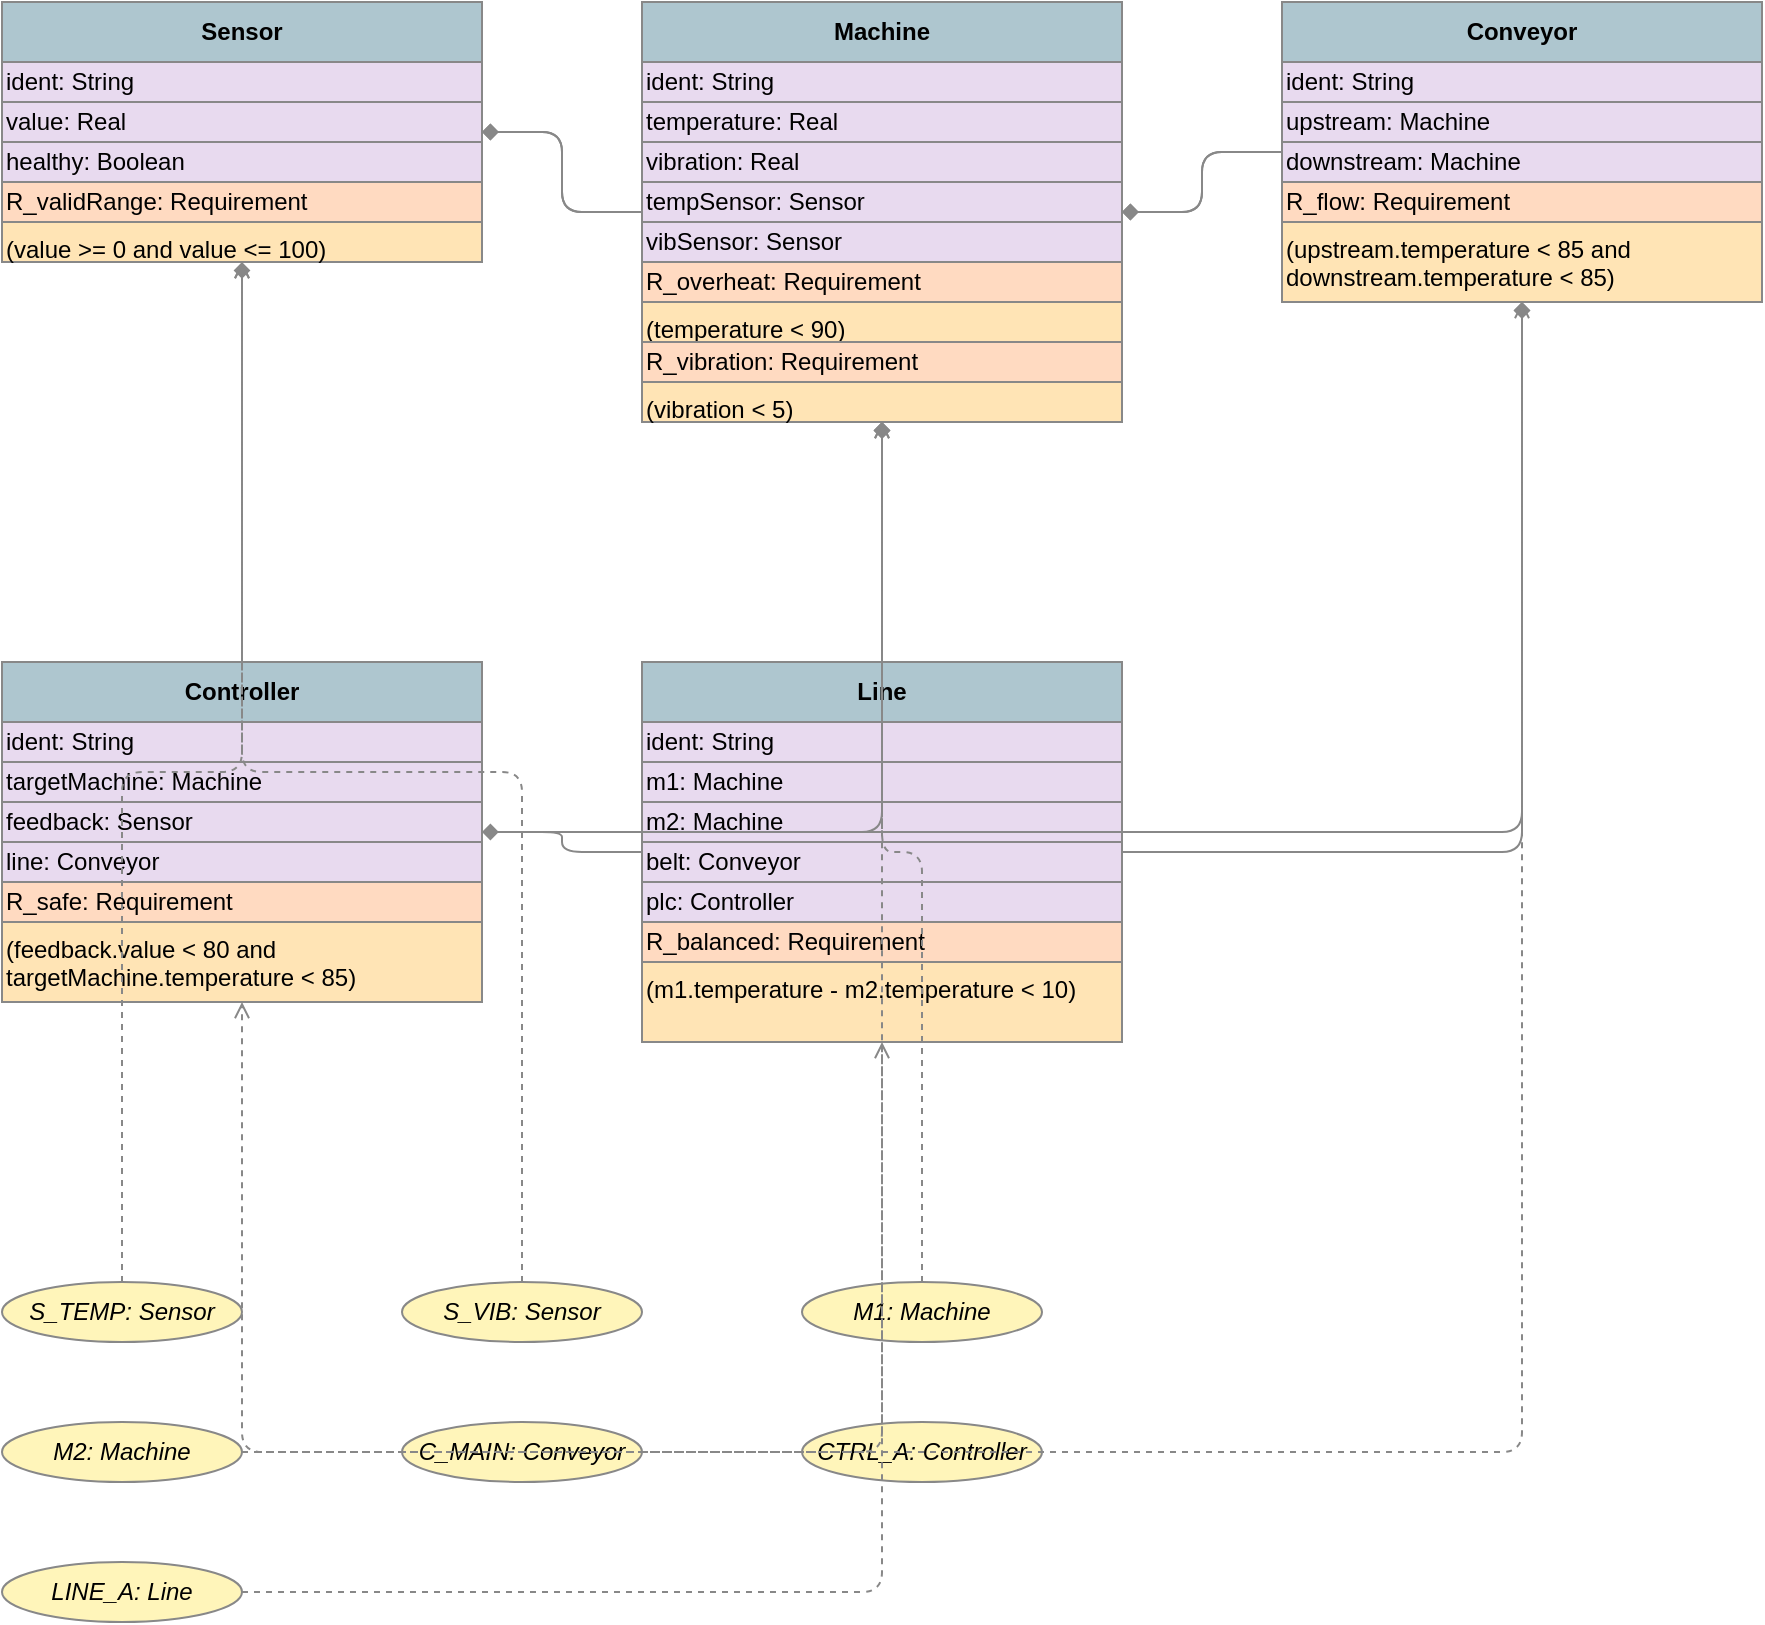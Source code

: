 <?xml version="1.0" encoding="UTF-8"?>
<mxfile>
  <diagram id="d1758186754431" name="UML-ClassDiagram">
    <mxGraphModel grid="1"><root>
      <mxCell id="0"/>
      <mxCell id="1" parent="0"/>
      <mxCell id="2" style="umlClass;html=1;whiteSpace=wrap;rounded=1;strokeColor=#888888;fillColor=#AEC6CF;" vertex="1" parent="1">
        <mxGeometry x="60" y="60" width="240" height="130" as="geometry"/>
      </mxCell>
      <mxCell id="3" value="&lt;b&gt;Sensor&lt;/b&gt;" style="text;html=1;whiteSpace=wrap;verticalAlign=middle;align=center;fillColor=#AEC6CF;strokeColor=#888888;" vertex="1" parent="2">
        <mxGeometry y="0" width="240" height="30" as="geometry"/>
      </mxCell>
      <mxCell id="4" value="ident: String" style="text;html=1;whiteSpace=wrap;verticalAlign=middle;align=left;fillColor=#E8DAEF;strokeColor=#888888;" vertex="1" parent="2">
        <mxGeometry y="30" width="240" height="20" as="geometry"/>
      </mxCell>
      <mxCell id="5" value="value: Real" style="text;html=1;whiteSpace=wrap;verticalAlign=middle;align=left;fillColor=#E8DAEF;strokeColor=#888888;" vertex="1" parent="2">
        <mxGeometry y="50" width="240" height="20" as="geometry"/>
      </mxCell>
      <mxCell id="6" value="healthy: Boolean" style="text;html=1;whiteSpace=wrap;verticalAlign=middle;align=left;fillColor=#E8DAEF;strokeColor=#888888;" vertex="1" parent="2">
        <mxGeometry y="70" width="240" height="20" as="geometry"/>
      </mxCell>
      <mxCell id="7" value="R_validRange: Requirement" style="text;html=1;whiteSpace=wrap;verticalAlign=middle;align=left;fillColor=#FFDAC1;strokeColor=#888888;" vertex="1" parent="2">
        <mxGeometry y="90" width="240" height="20" as="geometry"/>
      </mxCell>
      <mxCell id="8" value="(value &gt;= 0 and value &lt;= 100)" style="text;html=1;whiteSpace=wrap;verticalAlign=top;align=left;fillColor=#FFE4B5;strokeColor=#888888;" vertex="1" parent="2">
        <mxGeometry y="110" width="240" height="20" as="geometry"/>
      </mxCell>
      <mxCell id="9" style="umlClass;html=1;whiteSpace=wrap;rounded=1;strokeColor=#888888;fillColor=#AEC6CF;" vertex="1" parent="1">
        <mxGeometry x="380" y="60" width="240" height="210" as="geometry"/>
      </mxCell>
      <mxCell id="10" value="&lt;b&gt;Machine&lt;/b&gt;" style="text;html=1;whiteSpace=wrap;verticalAlign=middle;align=center;fillColor=#AEC6CF;strokeColor=#888888;" vertex="1" parent="9">
        <mxGeometry y="0" width="240" height="30" as="geometry"/>
      </mxCell>
      <mxCell id="11" value="ident: String" style="text;html=1;whiteSpace=wrap;verticalAlign=middle;align=left;fillColor=#E8DAEF;strokeColor=#888888;" vertex="1" parent="9">
        <mxGeometry y="30" width="240" height="20" as="geometry"/>
      </mxCell>
      <mxCell id="12" value="temperature: Real" style="text;html=1;whiteSpace=wrap;verticalAlign=middle;align=left;fillColor=#E8DAEF;strokeColor=#888888;" vertex="1" parent="9">
        <mxGeometry y="50" width="240" height="20" as="geometry"/>
      </mxCell>
      <mxCell id="13" value="vibration: Real" style="text;html=1;whiteSpace=wrap;verticalAlign=middle;align=left;fillColor=#E8DAEF;strokeColor=#888888;" vertex="1" parent="9">
        <mxGeometry y="70" width="240" height="20" as="geometry"/>
      </mxCell>
      <mxCell id="14" value="tempSensor: Sensor" style="text;html=1;whiteSpace=wrap;verticalAlign=middle;align=left;fillColor=#E8DAEF;strokeColor=#888888;" vertex="1" parent="9">
        <mxGeometry y="90" width="240" height="20" as="geometry"/>
      </mxCell>
      <mxCell id="15" value="vibSensor: Sensor" style="text;html=1;whiteSpace=wrap;verticalAlign=middle;align=left;fillColor=#E8DAEF;strokeColor=#888888;" vertex="1" parent="9">
        <mxGeometry y="110" width="240" height="20" as="geometry"/>
      </mxCell>
      <mxCell id="16" value="R_overheat: Requirement" style="text;html=1;whiteSpace=wrap;verticalAlign=middle;align=left;fillColor=#FFDAC1;strokeColor=#888888;" vertex="1" parent="9">
        <mxGeometry y="130" width="240" height="20" as="geometry"/>
      </mxCell>
      <mxCell id="17" value="(temperature &lt; 90)" style="text;html=1;whiteSpace=wrap;verticalAlign=top;align=left;fillColor=#FFE4B5;strokeColor=#888888;" vertex="1" parent="9">
        <mxGeometry y="150" width="240" height="20" as="geometry"/>
      </mxCell>
      <mxCell id="18" value="R_vibration: Requirement" style="text;html=1;whiteSpace=wrap;verticalAlign=middle;align=left;fillColor=#FFDAC1;strokeColor=#888888;" vertex="1" parent="9">
        <mxGeometry y="170" width="240" height="20" as="geometry"/>
      </mxCell>
      <mxCell id="19" value="(vibration &lt; 5)" style="text;html=1;whiteSpace=wrap;verticalAlign=top;align=left;fillColor=#FFE4B5;strokeColor=#888888;" vertex="1" parent="9">
        <mxGeometry y="190" width="240" height="20" as="geometry"/>
      </mxCell>
      <mxCell id="20" style="umlClass;html=1;whiteSpace=wrap;rounded=1;strokeColor=#888888;fillColor=#AEC6CF;" vertex="1" parent="1">
        <mxGeometry x="700" y="60" width="240" height="150" as="geometry"/>
      </mxCell>
      <mxCell id="21" value="&lt;b&gt;Conveyor&lt;/b&gt;" style="text;html=1;whiteSpace=wrap;verticalAlign=middle;align=center;fillColor=#AEC6CF;strokeColor=#888888;" vertex="1" parent="20">
        <mxGeometry y="0" width="240" height="30" as="geometry"/>
      </mxCell>
      <mxCell id="22" value="ident: String" style="text;html=1;whiteSpace=wrap;verticalAlign=middle;align=left;fillColor=#E8DAEF;strokeColor=#888888;" vertex="1" parent="20">
        <mxGeometry y="30" width="240" height="20" as="geometry"/>
      </mxCell>
      <mxCell id="23" value="upstream: Machine" style="text;html=1;whiteSpace=wrap;verticalAlign=middle;align=left;fillColor=#E8DAEF;strokeColor=#888888;" vertex="1" parent="20">
        <mxGeometry y="50" width="240" height="20" as="geometry"/>
      </mxCell>
      <mxCell id="24" value="downstream: Machine" style="text;html=1;whiteSpace=wrap;verticalAlign=middle;align=left;fillColor=#E8DAEF;strokeColor=#888888;" vertex="1" parent="20">
        <mxGeometry y="70" width="240" height="20" as="geometry"/>
      </mxCell>
      <mxCell id="25" value="R_flow: Requirement" style="text;html=1;whiteSpace=wrap;verticalAlign=middle;align=left;fillColor=#FFDAC1;strokeColor=#888888;" vertex="1" parent="20">
        <mxGeometry y="90" width="240" height="20" as="geometry"/>
      </mxCell>
      <mxCell id="26" value="(upstream.temperature &lt; 85 and downstream.temperature &lt; 85)" style="text;html=1;whiteSpace=wrap;verticalAlign=top;align=left;fillColor=#FFE4B5;strokeColor=#888888;" vertex="1" parent="20">
        <mxGeometry y="110" width="240" height="40" as="geometry"/>
      </mxCell>
      <mxCell id="27" style="umlClass;html=1;whiteSpace=wrap;rounded=1;strokeColor=#888888;fillColor=#AEC6CF;" vertex="1" parent="1">
        <mxGeometry x="60" y="390" width="240" height="170" as="geometry"/>
      </mxCell>
      <mxCell id="28" value="&lt;b&gt;Controller&lt;/b&gt;" style="text;html=1;whiteSpace=wrap;verticalAlign=middle;align=center;fillColor=#AEC6CF;strokeColor=#888888;" vertex="1" parent="27">
        <mxGeometry y="0" width="240" height="30" as="geometry"/>
      </mxCell>
      <mxCell id="29" value="ident: String" style="text;html=1;whiteSpace=wrap;verticalAlign=middle;align=left;fillColor=#E8DAEF;strokeColor=#888888;" vertex="1" parent="27">
        <mxGeometry y="30" width="240" height="20" as="geometry"/>
      </mxCell>
      <mxCell id="30" value="targetMachine: Machine" style="text;html=1;whiteSpace=wrap;verticalAlign=middle;align=left;fillColor=#E8DAEF;strokeColor=#888888;" vertex="1" parent="27">
        <mxGeometry y="50" width="240" height="20" as="geometry"/>
      </mxCell>
      <mxCell id="31" value="feedback: Sensor" style="text;html=1;whiteSpace=wrap;verticalAlign=middle;align=left;fillColor=#E8DAEF;strokeColor=#888888;" vertex="1" parent="27">
        <mxGeometry y="70" width="240" height="20" as="geometry"/>
      </mxCell>
      <mxCell id="32" value="line: Conveyor" style="text;html=1;whiteSpace=wrap;verticalAlign=middle;align=left;fillColor=#E8DAEF;strokeColor=#888888;" vertex="1" parent="27">
        <mxGeometry y="90" width="240" height="20" as="geometry"/>
      </mxCell>
      <mxCell id="33" value="R_safe: Requirement" style="text;html=1;whiteSpace=wrap;verticalAlign=middle;align=left;fillColor=#FFDAC1;strokeColor=#888888;" vertex="1" parent="27">
        <mxGeometry y="110" width="240" height="20" as="geometry"/>
      </mxCell>
      <mxCell id="34" value="(feedback.value &lt; 80 and targetMachine.temperature &lt; 85)" style="text;html=1;whiteSpace=wrap;verticalAlign=top;align=left;fillColor=#FFE4B5;strokeColor=#888888;" vertex="1" parent="27">
        <mxGeometry y="130" width="240" height="40" as="geometry"/>
      </mxCell>
      <mxCell id="35" style="umlClass;html=1;whiteSpace=wrap;rounded=1;strokeColor=#888888;fillColor=#AEC6CF;" vertex="1" parent="1">
        <mxGeometry x="380" y="390" width="240" height="190" as="geometry"/>
      </mxCell>
      <mxCell id="36" value="&lt;b&gt;Line&lt;/b&gt;" style="text;html=1;whiteSpace=wrap;verticalAlign=middle;align=center;fillColor=#AEC6CF;strokeColor=#888888;" vertex="1" parent="35">
        <mxGeometry y="0" width="240" height="30" as="geometry"/>
      </mxCell>
      <mxCell id="37" value="ident: String" style="text;html=1;whiteSpace=wrap;verticalAlign=middle;align=left;fillColor=#E8DAEF;strokeColor=#888888;" vertex="1" parent="35">
        <mxGeometry y="30" width="240" height="20" as="geometry"/>
      </mxCell>
      <mxCell id="38" value="m1: Machine" style="text;html=1;whiteSpace=wrap;verticalAlign=middle;align=left;fillColor=#E8DAEF;strokeColor=#888888;" vertex="1" parent="35">
        <mxGeometry y="50" width="240" height="20" as="geometry"/>
      </mxCell>
      <mxCell id="39" value="m2: Machine" style="text;html=1;whiteSpace=wrap;verticalAlign=middle;align=left;fillColor=#E8DAEF;strokeColor=#888888;" vertex="1" parent="35">
        <mxGeometry y="70" width="240" height="20" as="geometry"/>
      </mxCell>
      <mxCell id="40" value="belt: Conveyor" style="text;html=1;whiteSpace=wrap;verticalAlign=middle;align=left;fillColor=#E8DAEF;strokeColor=#888888;" vertex="1" parent="35">
        <mxGeometry y="90" width="240" height="20" as="geometry"/>
      </mxCell>
      <mxCell id="41" value="plc: Controller" style="text;html=1;whiteSpace=wrap;verticalAlign=middle;align=left;fillColor=#E8DAEF;strokeColor=#888888;" vertex="1" parent="35">
        <mxGeometry y="110" width="240" height="20" as="geometry"/>
      </mxCell>
      <mxCell id="42" value="R_balanced: Requirement" style="text;html=1;whiteSpace=wrap;verticalAlign=middle;align=left;fillColor=#FFDAC1;strokeColor=#888888;" vertex="1" parent="35">
        <mxGeometry y="130" width="240" height="20" as="geometry"/>
      </mxCell>
      <mxCell id="43" value="(m1.temperature - m2.temperature &lt; 10)" style="text;html=1;whiteSpace=wrap;verticalAlign=top;align=left;fillColor=#FFE4B5;strokeColor=#888888;" vertex="1" parent="35">
        <mxGeometry y="150" width="240" height="40" as="geometry"/>
      </mxCell>
      <mxCell id="44" value="&lt;i&gt;S_TEMP: Sensor&lt;/i&gt;" style="shape=ellipse;html=1;whiteSpace=wrap;rounded=1;strokeColor=#888888;fillColor=#FFF5BA;" vertex="1" parent="1">
        <mxGeometry x="60" y="700" width="120" height="30" as="geometry"/>
      </mxCell>
      <mxCell id="45" value="&lt;i&gt;S_VIB: Sensor&lt;/i&gt;" style="shape=ellipse;html=1;whiteSpace=wrap;rounded=1;strokeColor=#888888;fillColor=#FFF5BA;" vertex="1" parent="1">
        <mxGeometry x="260" y="700" width="120" height="30" as="geometry"/>
      </mxCell>
      <mxCell id="46" value="&lt;i&gt;M1: Machine&lt;/i&gt;" style="shape=ellipse;html=1;whiteSpace=wrap;rounded=1;strokeColor=#888888;fillColor=#FFF5BA;" vertex="1" parent="1">
        <mxGeometry x="460" y="700" width="120" height="30" as="geometry"/>
      </mxCell>
      <mxCell id="47" value="&lt;i&gt;M2: Machine&lt;/i&gt;" style="shape=ellipse;html=1;whiteSpace=wrap;rounded=1;strokeColor=#888888;fillColor=#FFF5BA;" vertex="1" parent="1">
        <mxGeometry x="60" y="770" width="120" height="30" as="geometry"/>
      </mxCell>
      <mxCell id="48" value="&lt;i&gt;C_MAIN: Conveyor&lt;/i&gt;" style="shape=ellipse;html=1;whiteSpace=wrap;rounded=1;strokeColor=#888888;fillColor=#FFF5BA;" vertex="1" parent="1">
        <mxGeometry x="260" y="770" width="120" height="30" as="geometry"/>
      </mxCell>
      <mxCell id="49" value="&lt;i&gt;CTRL_A: Controller&lt;/i&gt;" style="shape=ellipse;html=1;whiteSpace=wrap;rounded=1;strokeColor=#888888;fillColor=#FFF5BA;" vertex="1" parent="1">
        <mxGeometry x="460" y="770" width="120" height="30" as="geometry"/>
      </mxCell>
      <mxCell id="50" value="&lt;i&gt;LINE_A: Line&lt;/i&gt;" style="shape=ellipse;html=1;whiteSpace=wrap;rounded=1;strokeColor=#888888;fillColor=#FFF5BA;" vertex="1" parent="1">
        <mxGeometry x="60" y="840" width="120" height="30" as="geometry"/>
      </mxCell>
      <mxCell id="51" style="edgeStyle=orthogonalEdgeStyle;endArrow=diamond;endFill=1;strokeColor=#888888;" edge="1" parent="1" source="9" target="2">
        <mxGeometry relative="1" as="geometry"/>
      </mxCell>
      <mxCell id="52" style="edgeStyle=orthogonalEdgeStyle;endArrow=diamond;endFill=1;strokeColor=#888888;" edge="1" parent="1" source="9" target="2">
        <mxGeometry relative="1" as="geometry"/>
      </mxCell>
      <mxCell id="53" style="edgeStyle=orthogonalEdgeStyle;endArrow=diamond;endFill=1;strokeColor=#888888;" edge="1" parent="1" source="20" target="9">
        <mxGeometry relative="1" as="geometry"/>
      </mxCell>
      <mxCell id="54" style="edgeStyle=orthogonalEdgeStyle;endArrow=diamond;endFill=1;strokeColor=#888888;" edge="1" parent="1" source="20" target="9">
        <mxGeometry relative="1" as="geometry"/>
      </mxCell>
      <mxCell id="55" style="edgeStyle=orthogonalEdgeStyle;endArrow=diamond;endFill=1;strokeColor=#888888;" edge="1" parent="1" source="27" target="9">
        <mxGeometry relative="1" as="geometry"/>
      </mxCell>
      <mxCell id="56" style="edgeStyle=orthogonalEdgeStyle;endArrow=diamond;endFill=1;strokeColor=#888888;" edge="1" parent="1" source="27" target="2">
        <mxGeometry relative="1" as="geometry"/>
      </mxCell>
      <mxCell id="57" style="edgeStyle=orthogonalEdgeStyle;endArrow=diamond;endFill=1;strokeColor=#888888;" edge="1" parent="1" source="27" target="20">
        <mxGeometry relative="1" as="geometry"/>
      </mxCell>
      <mxCell id="58" style="edgeStyle=orthogonalEdgeStyle;endArrow=diamond;endFill=1;strokeColor=#888888;" edge="1" parent="1" source="35" target="9">
        <mxGeometry relative="1" as="geometry"/>
      </mxCell>
      <mxCell id="59" style="edgeStyle=orthogonalEdgeStyle;endArrow=diamond;endFill=1;strokeColor=#888888;" edge="1" parent="1" source="35" target="9">
        <mxGeometry relative="1" as="geometry"/>
      </mxCell>
      <mxCell id="60" style="edgeStyle=orthogonalEdgeStyle;endArrow=diamond;endFill=1;strokeColor=#888888;" edge="1" parent="1" source="35" target="20">
        <mxGeometry relative="1" as="geometry"/>
      </mxCell>
      <mxCell id="61" style="edgeStyle=orthogonalEdgeStyle;endArrow=diamond;endFill=1;strokeColor=#888888;" edge="1" parent="1" source="35" target="27">
        <mxGeometry relative="1" as="geometry"/>
      </mxCell>
      <mxCell id="62" style="edgeStyle=orthogonalEdgeStyle;endArrow=open;dashed=1;strokeColor=#888888;" edge="1" parent="1" source="44" target="2">
        <mxGeometry relative="1" as="geometry"/>
      </mxCell>
      <mxCell id="63" style="edgeStyle=orthogonalEdgeStyle;endArrow=open;dashed=1;strokeColor=#888888;" edge="1" parent="1" source="45" target="2">
        <mxGeometry relative="1" as="geometry"/>
      </mxCell>
      <mxCell id="64" style="edgeStyle=orthogonalEdgeStyle;endArrow=open;dashed=1;strokeColor=#888888;" edge="1" parent="1" source="46" target="9">
        <mxGeometry relative="1" as="geometry"/>
      </mxCell>
      <mxCell id="65" style="edgeStyle=orthogonalEdgeStyle;endArrow=open;dashed=1;strokeColor=#888888;" edge="1" parent="1" source="47" target="9">
        <mxGeometry relative="1" as="geometry"/>
      </mxCell>
      <mxCell id="66" style="edgeStyle=orthogonalEdgeStyle;endArrow=open;dashed=1;strokeColor=#888888;" edge="1" parent="1" source="48" target="20">
        <mxGeometry relative="1" as="geometry"/>
      </mxCell>
      <mxCell id="67" style="edgeStyle=orthogonalEdgeStyle;endArrow=open;dashed=1;strokeColor=#888888;" edge="1" parent="1" source="49" target="27">
        <mxGeometry relative="1" as="geometry"/>
      </mxCell>
      <mxCell id="68" style="edgeStyle=orthogonalEdgeStyle;endArrow=open;dashed=1;strokeColor=#888888;" edge="1" parent="1" source="50" target="35">
        <mxGeometry relative="1" as="geometry"/>
      </mxCell>
    </root></mxGraphModel>
  </diagram>
</mxfile>